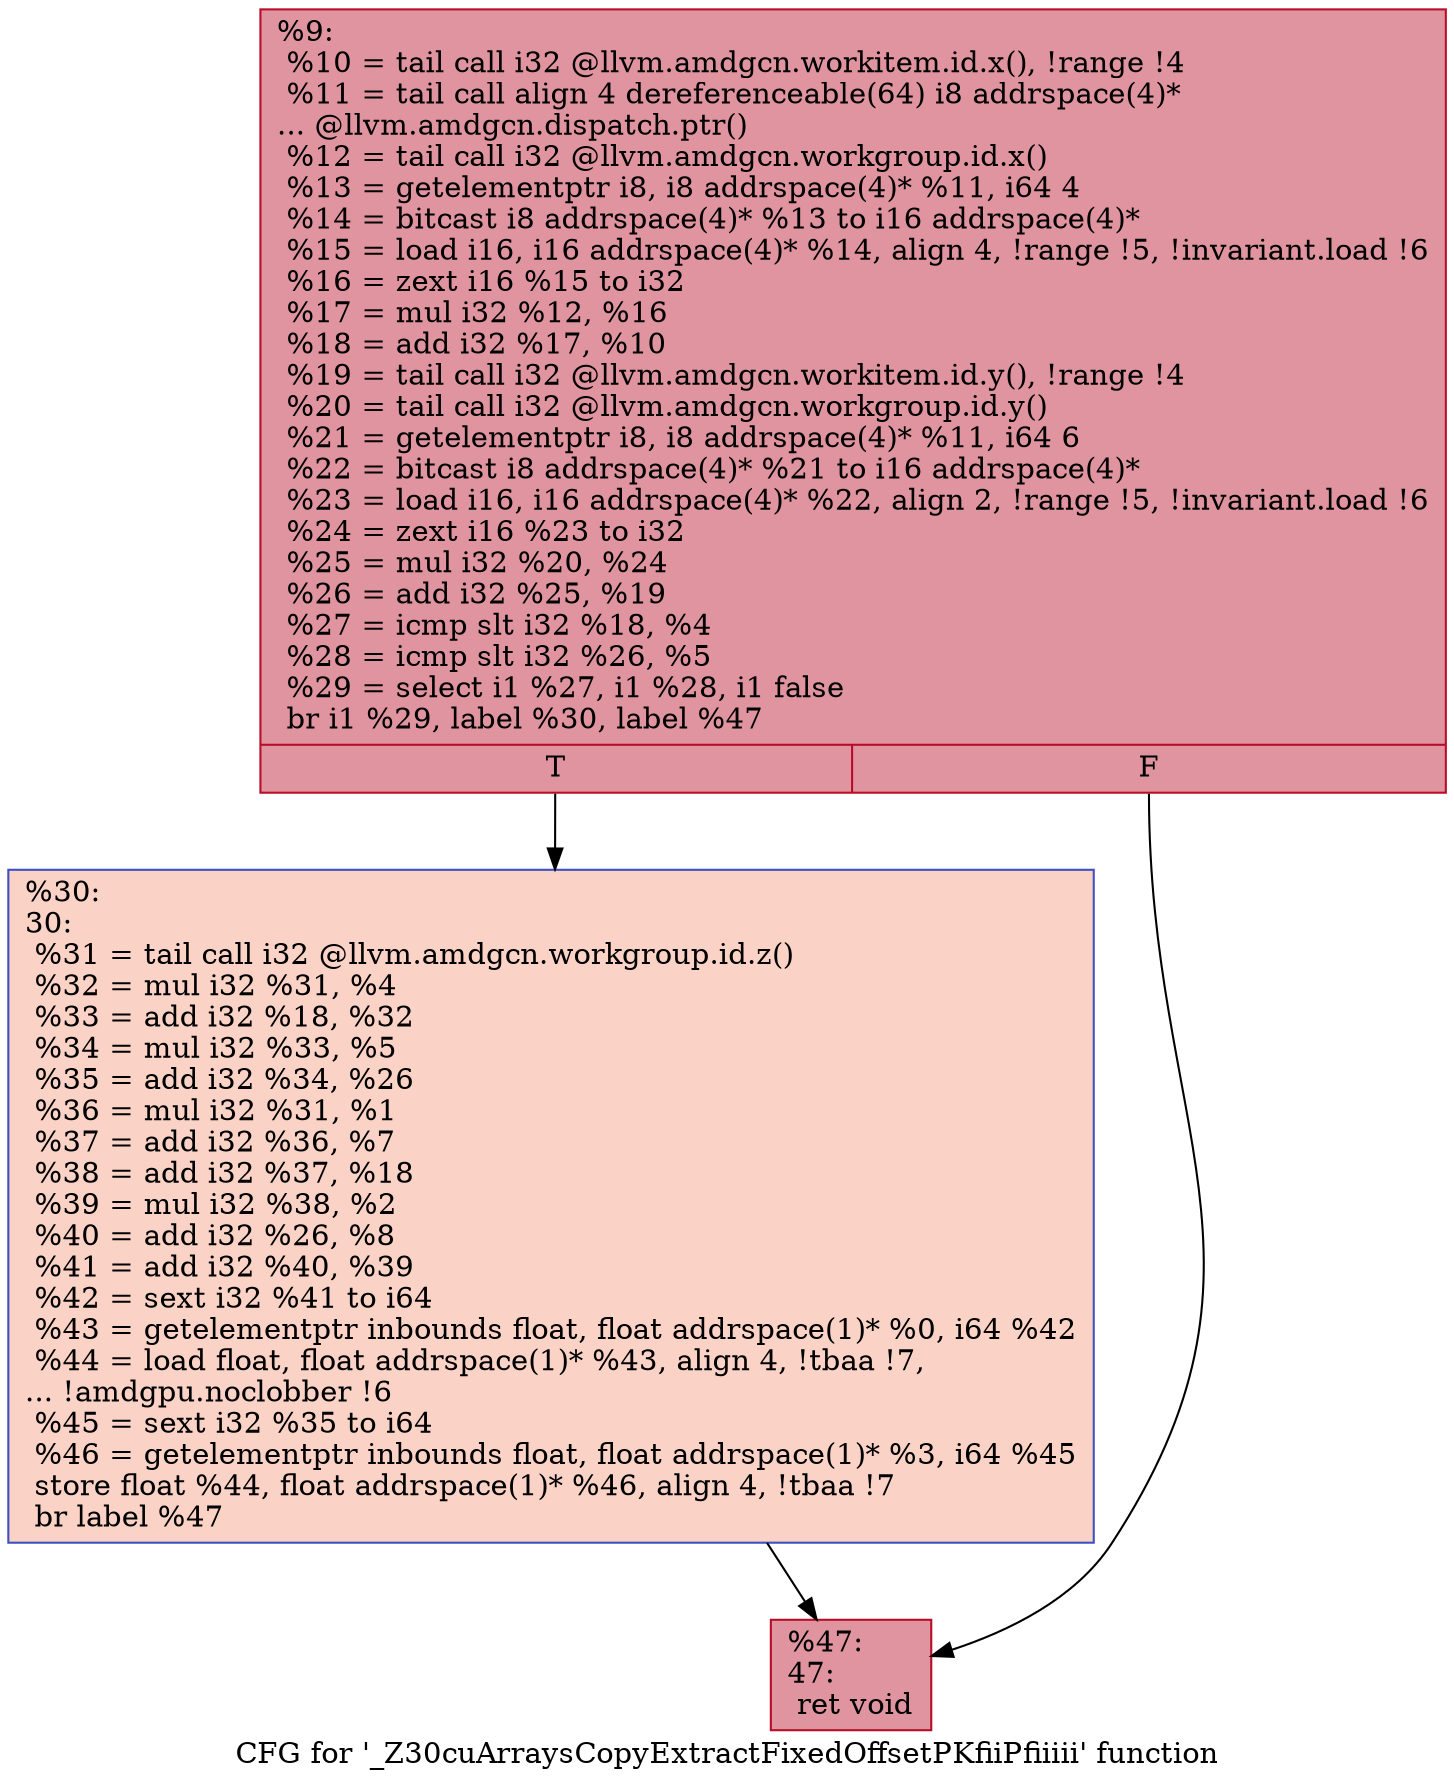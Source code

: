 digraph "CFG for '_Z30cuArraysCopyExtractFixedOffsetPKfiiPfiiiii' function" {
	label="CFG for '_Z30cuArraysCopyExtractFixedOffsetPKfiiPfiiiii' function";

	Node0x45d5b00 [shape=record,color="#b70d28ff", style=filled, fillcolor="#b70d2870",label="{%9:\l  %10 = tail call i32 @llvm.amdgcn.workitem.id.x(), !range !4\l  %11 = tail call align 4 dereferenceable(64) i8 addrspace(4)*\l... @llvm.amdgcn.dispatch.ptr()\l  %12 = tail call i32 @llvm.amdgcn.workgroup.id.x()\l  %13 = getelementptr i8, i8 addrspace(4)* %11, i64 4\l  %14 = bitcast i8 addrspace(4)* %13 to i16 addrspace(4)*\l  %15 = load i16, i16 addrspace(4)* %14, align 4, !range !5, !invariant.load !6\l  %16 = zext i16 %15 to i32\l  %17 = mul i32 %12, %16\l  %18 = add i32 %17, %10\l  %19 = tail call i32 @llvm.amdgcn.workitem.id.y(), !range !4\l  %20 = tail call i32 @llvm.amdgcn.workgroup.id.y()\l  %21 = getelementptr i8, i8 addrspace(4)* %11, i64 6\l  %22 = bitcast i8 addrspace(4)* %21 to i16 addrspace(4)*\l  %23 = load i16, i16 addrspace(4)* %22, align 2, !range !5, !invariant.load !6\l  %24 = zext i16 %23 to i32\l  %25 = mul i32 %20, %24\l  %26 = add i32 %25, %19\l  %27 = icmp slt i32 %18, %4\l  %28 = icmp slt i32 %26, %5\l  %29 = select i1 %27, i1 %28, i1 false\l  br i1 %29, label %30, label %47\l|{<s0>T|<s1>F}}"];
	Node0x45d5b00:s0 -> Node0x45da0d0;
	Node0x45d5b00:s1 -> Node0x45da160;
	Node0x45da0d0 [shape=record,color="#3d50c3ff", style=filled, fillcolor="#f59c7d70",label="{%30:\l30:                                               \l  %31 = tail call i32 @llvm.amdgcn.workgroup.id.z()\l  %32 = mul i32 %31, %4\l  %33 = add i32 %18, %32\l  %34 = mul i32 %33, %5\l  %35 = add i32 %34, %26\l  %36 = mul i32 %31, %1\l  %37 = add i32 %36, %7\l  %38 = add i32 %37, %18\l  %39 = mul i32 %38, %2\l  %40 = add i32 %26, %8\l  %41 = add i32 %40, %39\l  %42 = sext i32 %41 to i64\l  %43 = getelementptr inbounds float, float addrspace(1)* %0, i64 %42\l  %44 = load float, float addrspace(1)* %43, align 4, !tbaa !7,\l... !amdgpu.noclobber !6\l  %45 = sext i32 %35 to i64\l  %46 = getelementptr inbounds float, float addrspace(1)* %3, i64 %45\l  store float %44, float addrspace(1)* %46, align 4, !tbaa !7\l  br label %47\l}"];
	Node0x45da0d0 -> Node0x45da160;
	Node0x45da160 [shape=record,color="#b70d28ff", style=filled, fillcolor="#b70d2870",label="{%47:\l47:                                               \l  ret void\l}"];
}
